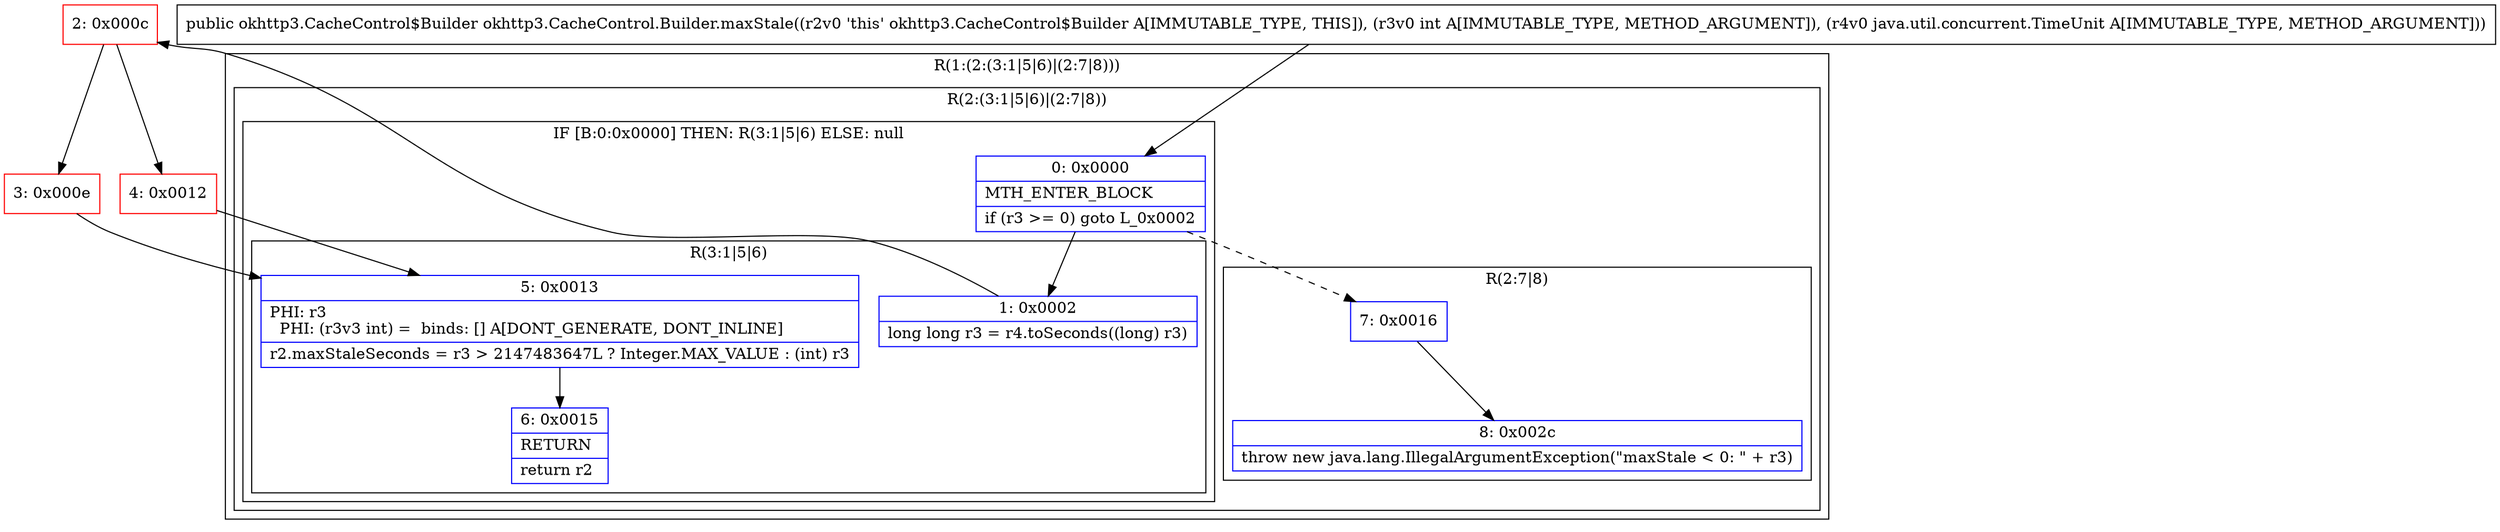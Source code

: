 digraph "CFG forokhttp3.CacheControl.Builder.maxStale(ILjava\/util\/concurrent\/TimeUnit;)Lokhttp3\/CacheControl$Builder;" {
subgraph cluster_Region_844437935 {
label = "R(1:(2:(3:1|5|6)|(2:7|8)))";
node [shape=record,color=blue];
subgraph cluster_Region_1486227901 {
label = "R(2:(3:1|5|6)|(2:7|8))";
node [shape=record,color=blue];
subgraph cluster_IfRegion_607543312 {
label = "IF [B:0:0x0000] THEN: R(3:1|5|6) ELSE: null";
node [shape=record,color=blue];
Node_0 [shape=record,label="{0\:\ 0x0000|MTH_ENTER_BLOCK\l|if (r3 \>= 0) goto L_0x0002\l}"];
subgraph cluster_Region_399651076 {
label = "R(3:1|5|6)";
node [shape=record,color=blue];
Node_1 [shape=record,label="{1\:\ 0x0002|long long r3 = r4.toSeconds((long) r3)\l}"];
Node_5 [shape=record,label="{5\:\ 0x0013|PHI: r3 \l  PHI: (r3v3 int) =  binds: [] A[DONT_GENERATE, DONT_INLINE]\l|r2.maxStaleSeconds = r3 \> 2147483647L ? Integer.MAX_VALUE : (int) r3\l}"];
Node_6 [shape=record,label="{6\:\ 0x0015|RETURN\l|return r2\l}"];
}
}
subgraph cluster_Region_1943020223 {
label = "R(2:7|8)";
node [shape=record,color=blue];
Node_7 [shape=record,label="{7\:\ 0x0016}"];
Node_8 [shape=record,label="{8\:\ 0x002c|throw new java.lang.IllegalArgumentException(\"maxStale \< 0: \" + r3)\l}"];
}
}
}
Node_2 [shape=record,color=red,label="{2\:\ 0x000c}"];
Node_3 [shape=record,color=red,label="{3\:\ 0x000e}"];
Node_4 [shape=record,color=red,label="{4\:\ 0x0012}"];
MethodNode[shape=record,label="{public okhttp3.CacheControl$Builder okhttp3.CacheControl.Builder.maxStale((r2v0 'this' okhttp3.CacheControl$Builder A[IMMUTABLE_TYPE, THIS]), (r3v0 int A[IMMUTABLE_TYPE, METHOD_ARGUMENT]), (r4v0 java.util.concurrent.TimeUnit A[IMMUTABLE_TYPE, METHOD_ARGUMENT])) }"];
MethodNode -> Node_0;
Node_0 -> Node_1;
Node_0 -> Node_7[style=dashed];
Node_1 -> Node_2;
Node_5 -> Node_6;
Node_7 -> Node_8;
Node_2 -> Node_3;
Node_2 -> Node_4;
Node_3 -> Node_5;
Node_4 -> Node_5;
}

